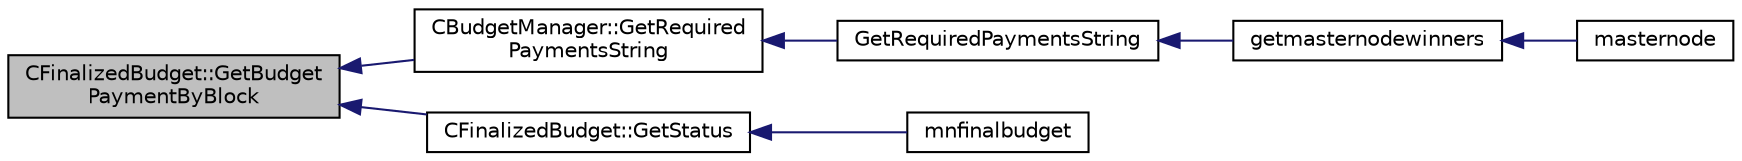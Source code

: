 digraph "CFinalizedBudget::GetBudgetPaymentByBlock"
{
  edge [fontname="Helvetica",fontsize="10",labelfontname="Helvetica",labelfontsize="10"];
  node [fontname="Helvetica",fontsize="10",shape=record];
  rankdir="LR";
  Node44 [label="CFinalizedBudget::GetBudget\lPaymentByBlock",height=0.2,width=0.4,color="black", fillcolor="grey75", style="filled", fontcolor="black"];
  Node44 -> Node45 [dir="back",color="midnightblue",fontsize="10",style="solid",fontname="Helvetica"];
  Node45 [label="CBudgetManager::GetRequired\lPaymentsString",height=0.2,width=0.4,color="black", fillcolor="white", style="filled",URL="$class_c_budget_manager.html#aa7df3137c4b407fdbb474fcf602a67a5"];
  Node45 -> Node46 [dir="back",color="midnightblue",fontsize="10",style="solid",fontname="Helvetica"];
  Node46 [label="GetRequiredPaymentsString",height=0.2,width=0.4,color="black", fillcolor="white", style="filled",URL="$masternode-payments_8h.html#a7828ab0b9a1302db35b658f727b260e1"];
  Node46 -> Node47 [dir="back",color="midnightblue",fontsize="10",style="solid",fontname="Helvetica"];
  Node47 [label="getmasternodewinners",height=0.2,width=0.4,color="black", fillcolor="white", style="filled",URL="$rpcmasternode_8cpp.html#a35582999650d0aa49b5d99299ea6770f"];
  Node47 -> Node48 [dir="back",color="midnightblue",fontsize="10",style="solid",fontname="Helvetica"];
  Node48 [label="masternode",height=0.2,width=0.4,color="black", fillcolor="white", style="filled",URL="$rpcmasternode_8cpp.html#a30609e443aeb47c29ed0878d16b1b5e1"];
  Node44 -> Node49 [dir="back",color="midnightblue",fontsize="10",style="solid",fontname="Helvetica"];
  Node49 [label="CFinalizedBudget::GetStatus",height=0.2,width=0.4,color="black", fillcolor="white", style="filled",URL="$class_c_finalized_budget.html#a9a6fbb2d494342fb6d1c48a98d7cc856"];
  Node49 -> Node50 [dir="back",color="midnightblue",fontsize="10",style="solid",fontname="Helvetica"];
  Node50 [label="mnfinalbudget",height=0.2,width=0.4,color="black", fillcolor="white", style="filled",URL="$rpcmasternode-budget_8cpp.html#a9377cde49f5b62904aafb46d7d3c5e7c"];
}
